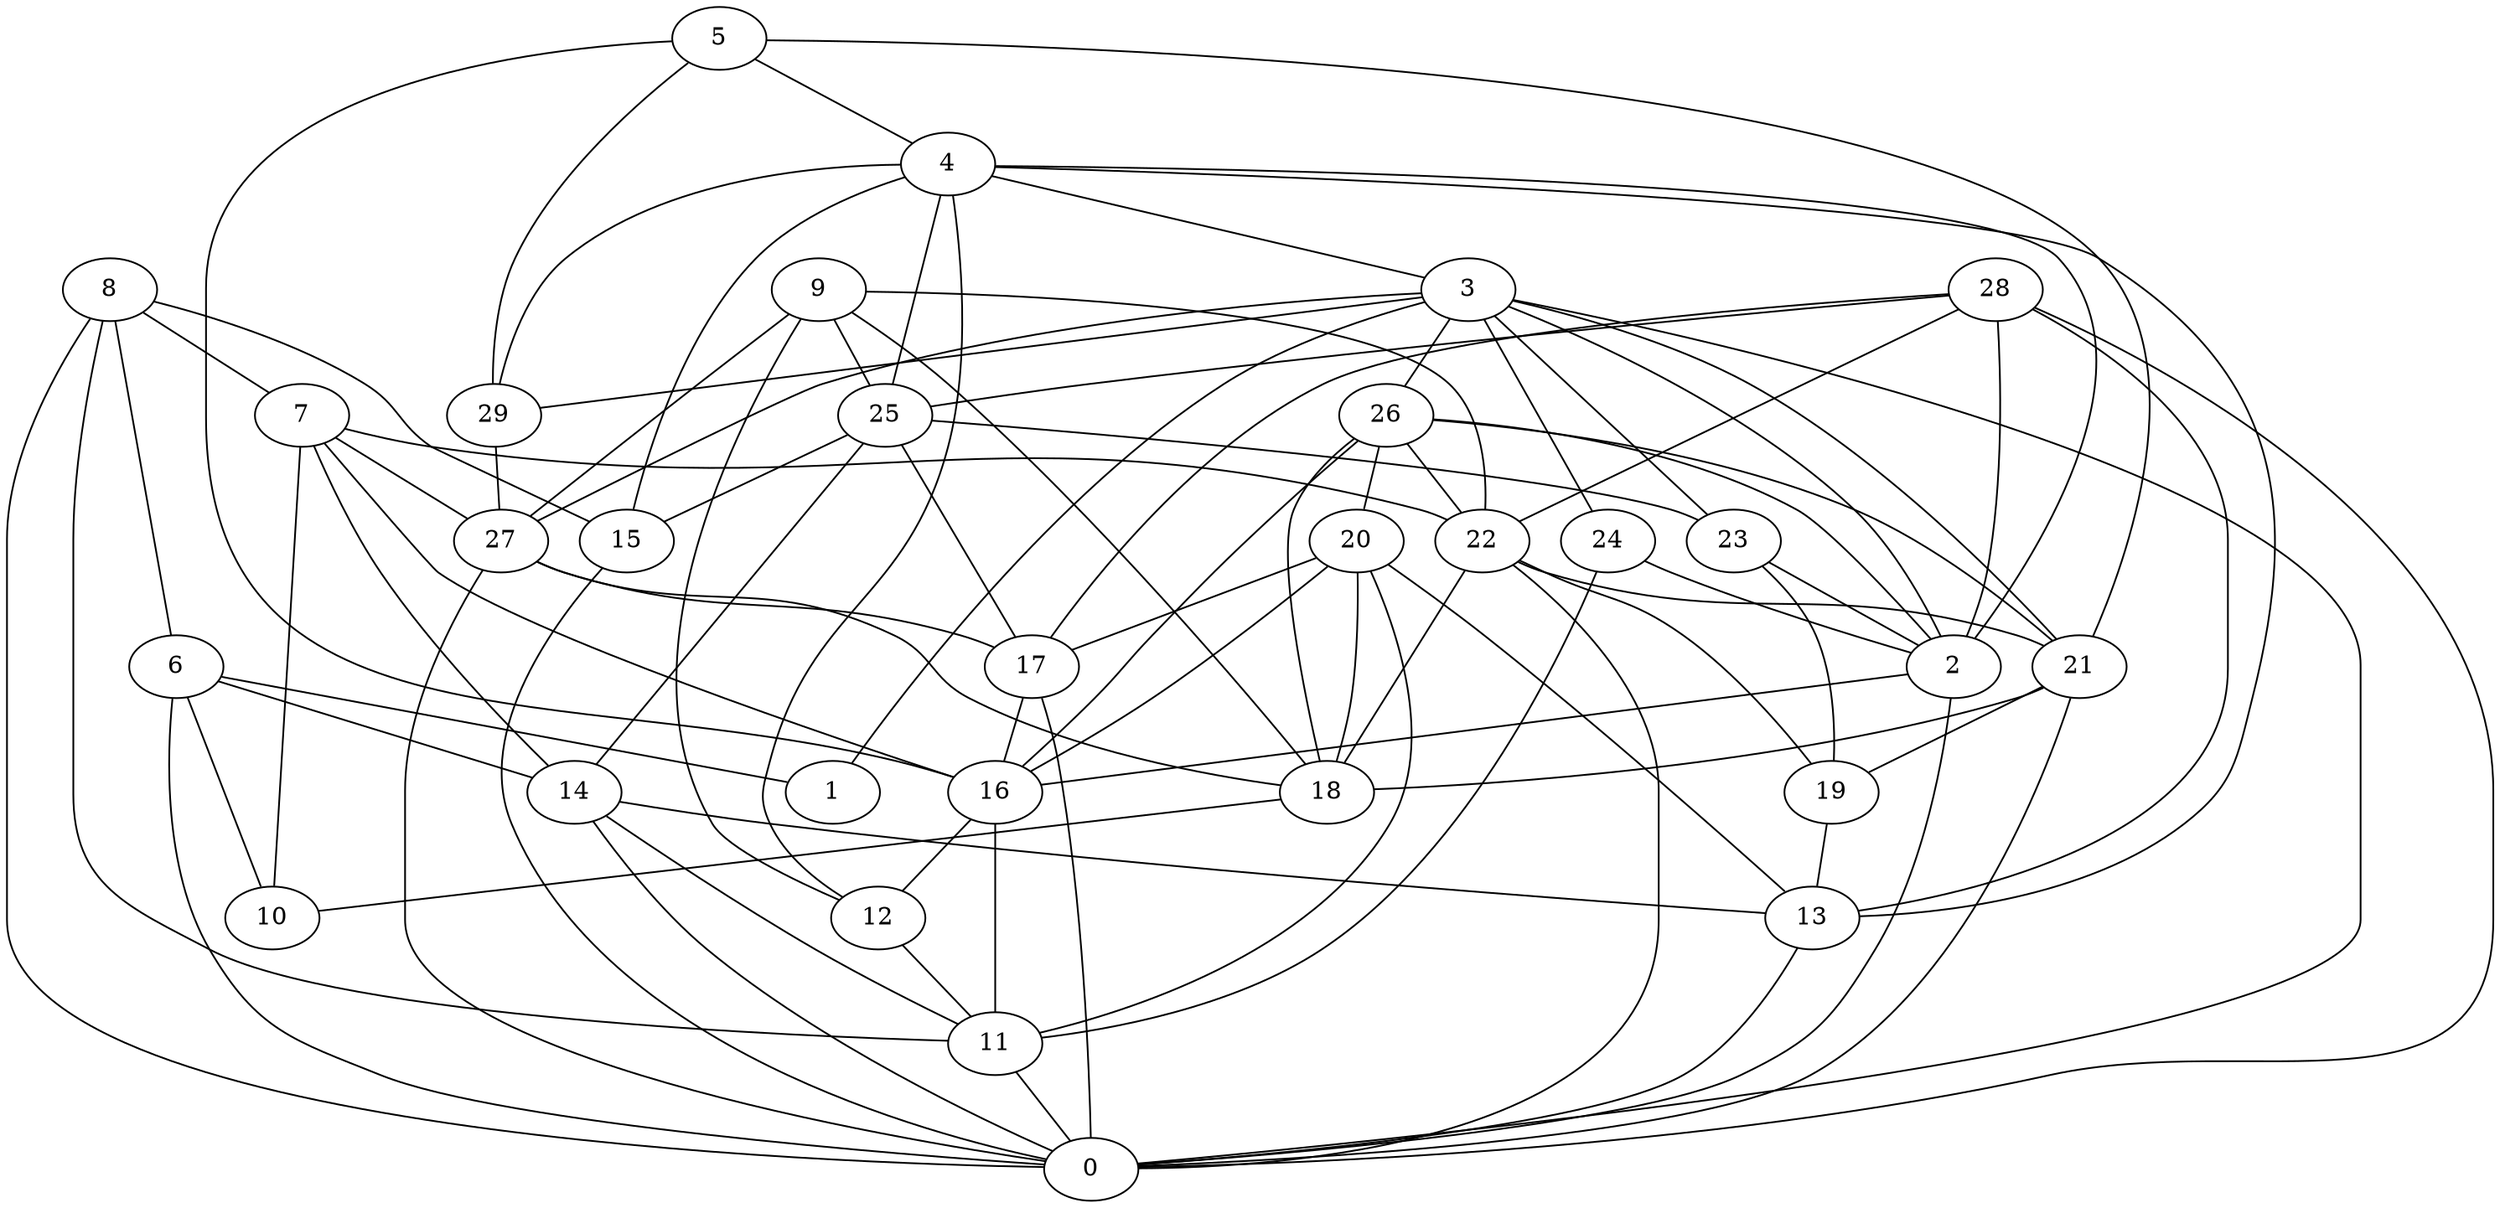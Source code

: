 digraph GG_graph {

subgraph G_graph {
edge [color = black]
"13" -> "0" [dir = none]
"26" -> "21" [dir = none]
"5" -> "4" [dir = none]
"5" -> "16" [dir = none]
"5" -> "21" [dir = none]
"22" -> "19" [dir = none]
"22" -> "0" [dir = none]
"9" -> "27" [dir = none]
"28" -> "17" [dir = none]
"17" -> "0" [dir = none]
"27" -> "17" [dir = none]
"7" -> "22" [dir = none]
"20" -> "16" [dir = none]
"6" -> "1" [dir = none]
"6" -> "10" [dir = none]
"6" -> "0" [dir = none]
"3" -> "23" [dir = none]
"3" -> "0" [dir = none]
"8" -> "11" [dir = none]
"8" -> "0" [dir = none]
"4" -> "25" [dir = none]
"4" -> "29" [dir = none]
"4" -> "15" [dir = none]
"24" -> "2" [dir = none]
"2" -> "0" [dir = none]
"25" -> "14" [dir = none]
"12" -> "11" [dir = none]
"21" -> "18" [dir = none]
"21" -> "0" [dir = none]
"20" -> "18" [dir = none]
"3" -> "27" [dir = none]
"3" -> "26" [dir = none]
"8" -> "7" [dir = none]
"9" -> "22" [dir = none]
"4" -> "12" [dir = none]
"28" -> "2" [dir = none]
"15" -> "0" [dir = none]
"9" -> "25" [dir = none]
"18" -> "10" [dir = none]
"14" -> "11" [dir = none]
"21" -> "19" [dir = none]
"4" -> "3" [dir = none]
"7" -> "16" [dir = none]
"3" -> "21" [dir = none]
"16" -> "12" [dir = none]
"6" -> "14" [dir = none]
"7" -> "10" [dir = none]
"9" -> "18" [dir = none]
"19" -> "13" [dir = none]
"22" -> "21" [dir = none]
"9" -> "12" [dir = none]
"14" -> "0" [dir = none]
"3" -> "29" [dir = none]
"28" -> "22" [dir = none]
"26" -> "2" [dir = none]
"8" -> "6" [dir = none]
"11" -> "0" [dir = none]
"17" -> "16" [dir = none]
"4" -> "13" [dir = none]
"28" -> "25" [dir = none]
"28" -> "13" [dir = none]
"25" -> "15" [dir = none]
"29" -> "27" [dir = none]
"27" -> "18" [dir = none]
"24" -> "11" [dir = none]
"22" -> "18" [dir = none]
"26" -> "20" [dir = none]
"2" -> "16" [dir = none]
"26" -> "18" [dir = none]
"20" -> "17" [dir = none]
"8" -> "15" [dir = none]
"27" -> "0" [dir = none]
"26" -> "22" [dir = none]
"23" -> "2" [dir = none]
"23" -> "19" [dir = none]
"4" -> "2" [dir = none]
"5" -> "29" [dir = none]
"7" -> "27" [dir = none]
"25" -> "23" [dir = none]
"16" -> "11" [dir = none]
"26" -> "16" [dir = none]
"28" -> "0" [dir = none]
"3" -> "24" [dir = none]
"3" -> "1" [dir = none]
"25" -> "17" [dir = none]
"14" -> "13" [dir = none]
"20" -> "11" [dir = none]
"7" -> "14" [dir = none]
"20" -> "13" [dir = none]
"3" -> "2" [dir = none]
}

}
